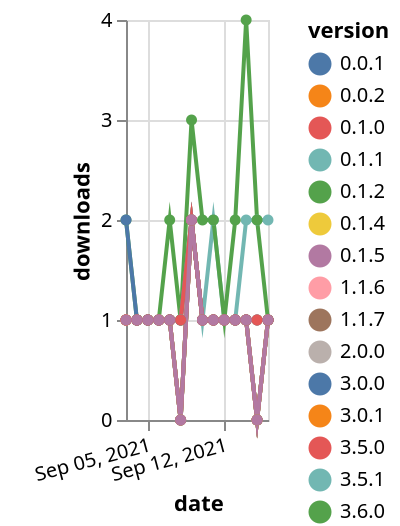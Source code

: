 {"$schema": "https://vega.github.io/schema/vega-lite/v5.json", "description": "A simple bar chart with embedded data.", "data": {"values": [{"date": "2021-09-03", "total": 225, "delta": 1, "version": "1.1.6"}, {"date": "2021-09-04", "total": 226, "delta": 1, "version": "1.1.6"}, {"date": "2021-09-05", "total": 227, "delta": 1, "version": "1.1.6"}, {"date": "2021-09-06", "total": 228, "delta": 1, "version": "1.1.6"}, {"date": "2021-09-07", "total": 229, "delta": 1, "version": "1.1.6"}, {"date": "2021-09-08", "total": 229, "delta": 0, "version": "1.1.6"}, {"date": "2021-09-09", "total": 231, "delta": 2, "version": "1.1.6"}, {"date": "2021-09-10", "total": 232, "delta": 1, "version": "1.1.6"}, {"date": "2021-09-11", "total": 233, "delta": 1, "version": "1.1.6"}, {"date": "2021-09-12", "total": 234, "delta": 1, "version": "1.1.6"}, {"date": "2021-09-13", "total": 235, "delta": 1, "version": "1.1.6"}, {"date": "2021-09-14", "total": 236, "delta": 1, "version": "1.1.6"}, {"date": "2021-09-15", "total": 236, "delta": 0, "version": "1.1.6"}, {"date": "2021-09-16", "total": 237, "delta": 1, "version": "1.1.6"}, {"date": "2021-09-03", "total": 218, "delta": 1, "version": "3.5.1"}, {"date": "2021-09-04", "total": 219, "delta": 1, "version": "3.5.1"}, {"date": "2021-09-05", "total": 220, "delta": 1, "version": "3.5.1"}, {"date": "2021-09-06", "total": 221, "delta": 1, "version": "3.5.1"}, {"date": "2021-09-07", "total": 222, "delta": 1, "version": "3.5.1"}, {"date": "2021-09-08", "total": 223, "delta": 1, "version": "3.5.1"}, {"date": "2021-09-09", "total": 225, "delta": 2, "version": "3.5.1"}, {"date": "2021-09-10", "total": 226, "delta": 1, "version": "3.5.1"}, {"date": "2021-09-11", "total": 228, "delta": 2, "version": "3.5.1"}, {"date": "2021-09-12", "total": 229, "delta": 1, "version": "3.5.1"}, {"date": "2021-09-13", "total": 230, "delta": 1, "version": "3.5.1"}, {"date": "2021-09-14", "total": 232, "delta": 2, "version": "3.5.1"}, {"date": "2021-09-15", "total": 234, "delta": 2, "version": "3.5.1"}, {"date": "2021-09-16", "total": 236, "delta": 2, "version": "3.5.1"}, {"date": "2021-09-03", "total": 253, "delta": 1, "version": "0.1.2"}, {"date": "2021-09-04", "total": 254, "delta": 1, "version": "0.1.2"}, {"date": "2021-09-05", "total": 255, "delta": 1, "version": "0.1.2"}, {"date": "2021-09-06", "total": 256, "delta": 1, "version": "0.1.2"}, {"date": "2021-09-07", "total": 257, "delta": 1, "version": "0.1.2"}, {"date": "2021-09-08", "total": 257, "delta": 0, "version": "0.1.2"}, {"date": "2021-09-09", "total": 259, "delta": 2, "version": "0.1.2"}, {"date": "2021-09-10", "total": 260, "delta": 1, "version": "0.1.2"}, {"date": "2021-09-11", "total": 261, "delta": 1, "version": "0.1.2"}, {"date": "2021-09-12", "total": 262, "delta": 1, "version": "0.1.2"}, {"date": "2021-09-13", "total": 263, "delta": 1, "version": "0.1.2"}, {"date": "2021-09-14", "total": 264, "delta": 1, "version": "0.1.2"}, {"date": "2021-09-15", "total": 264, "delta": 0, "version": "0.1.2"}, {"date": "2021-09-16", "total": 265, "delta": 1, "version": "0.1.2"}, {"date": "2021-09-03", "total": 230, "delta": 1, "version": "0.0.2"}, {"date": "2021-09-04", "total": 231, "delta": 1, "version": "0.0.2"}, {"date": "2021-09-05", "total": 232, "delta": 1, "version": "0.0.2"}, {"date": "2021-09-06", "total": 233, "delta": 1, "version": "0.0.2"}, {"date": "2021-09-07", "total": 234, "delta": 1, "version": "0.0.2"}, {"date": "2021-09-08", "total": 234, "delta": 0, "version": "0.0.2"}, {"date": "2021-09-09", "total": 236, "delta": 2, "version": "0.0.2"}, {"date": "2021-09-10", "total": 237, "delta": 1, "version": "0.0.2"}, {"date": "2021-09-11", "total": 238, "delta": 1, "version": "0.0.2"}, {"date": "2021-09-12", "total": 239, "delta": 1, "version": "0.0.2"}, {"date": "2021-09-13", "total": 240, "delta": 1, "version": "0.0.2"}, {"date": "2021-09-14", "total": 241, "delta": 1, "version": "0.0.2"}, {"date": "2021-09-15", "total": 241, "delta": 0, "version": "0.0.2"}, {"date": "2021-09-16", "total": 242, "delta": 1, "version": "0.0.2"}, {"date": "2021-09-03", "total": 234, "delta": 1, "version": "0.0.1"}, {"date": "2021-09-04", "total": 235, "delta": 1, "version": "0.0.1"}, {"date": "2021-09-05", "total": 236, "delta": 1, "version": "0.0.1"}, {"date": "2021-09-06", "total": 237, "delta": 1, "version": "0.0.1"}, {"date": "2021-09-07", "total": 238, "delta": 1, "version": "0.0.1"}, {"date": "2021-09-08", "total": 238, "delta": 0, "version": "0.0.1"}, {"date": "2021-09-09", "total": 240, "delta": 2, "version": "0.0.1"}, {"date": "2021-09-10", "total": 241, "delta": 1, "version": "0.0.1"}, {"date": "2021-09-11", "total": 242, "delta": 1, "version": "0.0.1"}, {"date": "2021-09-12", "total": 243, "delta": 1, "version": "0.0.1"}, {"date": "2021-09-13", "total": 244, "delta": 1, "version": "0.0.1"}, {"date": "2021-09-14", "total": 245, "delta": 1, "version": "0.0.1"}, {"date": "2021-09-15", "total": 245, "delta": 0, "version": "0.0.1"}, {"date": "2021-09-16", "total": 246, "delta": 1, "version": "0.0.1"}, {"date": "2021-09-03", "total": 221, "delta": 1, "version": "0.1.4"}, {"date": "2021-09-04", "total": 222, "delta": 1, "version": "0.1.4"}, {"date": "2021-09-05", "total": 223, "delta": 1, "version": "0.1.4"}, {"date": "2021-09-06", "total": 224, "delta": 1, "version": "0.1.4"}, {"date": "2021-09-07", "total": 225, "delta": 1, "version": "0.1.4"}, {"date": "2021-09-08", "total": 225, "delta": 0, "version": "0.1.4"}, {"date": "2021-09-09", "total": 227, "delta": 2, "version": "0.1.4"}, {"date": "2021-09-10", "total": 228, "delta": 1, "version": "0.1.4"}, {"date": "2021-09-11", "total": 229, "delta": 1, "version": "0.1.4"}, {"date": "2021-09-12", "total": 230, "delta": 1, "version": "0.1.4"}, {"date": "2021-09-13", "total": 231, "delta": 1, "version": "0.1.4"}, {"date": "2021-09-14", "total": 232, "delta": 1, "version": "0.1.4"}, {"date": "2021-09-15", "total": 232, "delta": 0, "version": "0.1.4"}, {"date": "2021-09-16", "total": 233, "delta": 1, "version": "0.1.4"}, {"date": "2021-09-03", "total": 256, "delta": 1, "version": "1.1.7"}, {"date": "2021-09-04", "total": 257, "delta": 1, "version": "1.1.7"}, {"date": "2021-09-05", "total": 258, "delta": 1, "version": "1.1.7"}, {"date": "2021-09-06", "total": 259, "delta": 1, "version": "1.1.7"}, {"date": "2021-09-07", "total": 260, "delta": 1, "version": "1.1.7"}, {"date": "2021-09-08", "total": 260, "delta": 0, "version": "1.1.7"}, {"date": "2021-09-09", "total": 262, "delta": 2, "version": "1.1.7"}, {"date": "2021-09-10", "total": 263, "delta": 1, "version": "1.1.7"}, {"date": "2021-09-11", "total": 264, "delta": 1, "version": "1.1.7"}, {"date": "2021-09-12", "total": 265, "delta": 1, "version": "1.1.7"}, {"date": "2021-09-13", "total": 266, "delta": 1, "version": "1.1.7"}, {"date": "2021-09-14", "total": 267, "delta": 1, "version": "1.1.7"}, {"date": "2021-09-15", "total": 267, "delta": 0, "version": "1.1.7"}, {"date": "2021-09-16", "total": 268, "delta": 1, "version": "1.1.7"}, {"date": "2021-09-03", "total": 251, "delta": 1, "version": "0.1.1"}, {"date": "2021-09-04", "total": 252, "delta": 1, "version": "0.1.1"}, {"date": "2021-09-05", "total": 253, "delta": 1, "version": "0.1.1"}, {"date": "2021-09-06", "total": 254, "delta": 1, "version": "0.1.1"}, {"date": "2021-09-07", "total": 255, "delta": 1, "version": "0.1.1"}, {"date": "2021-09-08", "total": 255, "delta": 0, "version": "0.1.1"}, {"date": "2021-09-09", "total": 257, "delta": 2, "version": "0.1.1"}, {"date": "2021-09-10", "total": 258, "delta": 1, "version": "0.1.1"}, {"date": "2021-09-11", "total": 259, "delta": 1, "version": "0.1.1"}, {"date": "2021-09-12", "total": 260, "delta": 1, "version": "0.1.1"}, {"date": "2021-09-13", "total": 261, "delta": 1, "version": "0.1.1"}, {"date": "2021-09-14", "total": 262, "delta": 1, "version": "0.1.1"}, {"date": "2021-09-15", "total": 262, "delta": 0, "version": "0.1.1"}, {"date": "2021-09-16", "total": 263, "delta": 1, "version": "0.1.1"}, {"date": "2021-09-03", "total": 140, "delta": 1, "version": "3.0.1"}, {"date": "2021-09-04", "total": 141, "delta": 1, "version": "3.0.1"}, {"date": "2021-09-05", "total": 142, "delta": 1, "version": "3.0.1"}, {"date": "2021-09-06", "total": 143, "delta": 1, "version": "3.0.1"}, {"date": "2021-09-07", "total": 144, "delta": 1, "version": "3.0.1"}, {"date": "2021-09-08", "total": 145, "delta": 1, "version": "3.0.1"}, {"date": "2021-09-09", "total": 147, "delta": 2, "version": "3.0.1"}, {"date": "2021-09-10", "total": 148, "delta": 1, "version": "3.0.1"}, {"date": "2021-09-11", "total": 149, "delta": 1, "version": "3.0.1"}, {"date": "2021-09-12", "total": 150, "delta": 1, "version": "3.0.1"}, {"date": "2021-09-13", "total": 151, "delta": 1, "version": "3.0.1"}, {"date": "2021-09-14", "total": 152, "delta": 1, "version": "3.0.1"}, {"date": "2021-09-15", "total": 153, "delta": 1, "version": "3.0.1"}, {"date": "2021-09-16", "total": 154, "delta": 1, "version": "3.0.1"}, {"date": "2021-09-03", "total": 104, "delta": 2, "version": "3.6.0"}, {"date": "2021-09-04", "total": 105, "delta": 1, "version": "3.6.0"}, {"date": "2021-09-05", "total": 106, "delta": 1, "version": "3.6.0"}, {"date": "2021-09-06", "total": 107, "delta": 1, "version": "3.6.0"}, {"date": "2021-09-07", "total": 109, "delta": 2, "version": "3.6.0"}, {"date": "2021-09-08", "total": 110, "delta": 1, "version": "3.6.0"}, {"date": "2021-09-09", "total": 113, "delta": 3, "version": "3.6.0"}, {"date": "2021-09-10", "total": 115, "delta": 2, "version": "3.6.0"}, {"date": "2021-09-11", "total": 117, "delta": 2, "version": "3.6.0"}, {"date": "2021-09-12", "total": 118, "delta": 1, "version": "3.6.0"}, {"date": "2021-09-13", "total": 120, "delta": 2, "version": "3.6.0"}, {"date": "2021-09-14", "total": 124, "delta": 4, "version": "3.6.0"}, {"date": "2021-09-15", "total": 126, "delta": 2, "version": "3.6.0"}, {"date": "2021-09-16", "total": 127, "delta": 1, "version": "3.6.0"}, {"date": "2021-09-03", "total": 249, "delta": 1, "version": "2.0.0"}, {"date": "2021-09-04", "total": 250, "delta": 1, "version": "2.0.0"}, {"date": "2021-09-05", "total": 251, "delta": 1, "version": "2.0.0"}, {"date": "2021-09-06", "total": 252, "delta": 1, "version": "2.0.0"}, {"date": "2021-09-07", "total": 253, "delta": 1, "version": "2.0.0"}, {"date": "2021-09-08", "total": 254, "delta": 1, "version": "2.0.0"}, {"date": "2021-09-09", "total": 256, "delta": 2, "version": "2.0.0"}, {"date": "2021-09-10", "total": 257, "delta": 1, "version": "2.0.0"}, {"date": "2021-09-11", "total": 258, "delta": 1, "version": "2.0.0"}, {"date": "2021-09-12", "total": 259, "delta": 1, "version": "2.0.0"}, {"date": "2021-09-13", "total": 260, "delta": 1, "version": "2.0.0"}, {"date": "2021-09-14", "total": 261, "delta": 1, "version": "2.0.0"}, {"date": "2021-09-15", "total": 262, "delta": 1, "version": "2.0.0"}, {"date": "2021-09-16", "total": 263, "delta": 1, "version": "2.0.0"}, {"date": "2021-09-03", "total": 241, "delta": 1, "version": "0.1.0"}, {"date": "2021-09-04", "total": 242, "delta": 1, "version": "0.1.0"}, {"date": "2021-09-05", "total": 243, "delta": 1, "version": "0.1.0"}, {"date": "2021-09-06", "total": 244, "delta": 1, "version": "0.1.0"}, {"date": "2021-09-07", "total": 245, "delta": 1, "version": "0.1.0"}, {"date": "2021-09-08", "total": 245, "delta": 0, "version": "0.1.0"}, {"date": "2021-09-09", "total": 247, "delta": 2, "version": "0.1.0"}, {"date": "2021-09-10", "total": 248, "delta": 1, "version": "0.1.0"}, {"date": "2021-09-11", "total": 249, "delta": 1, "version": "0.1.0"}, {"date": "2021-09-12", "total": 250, "delta": 1, "version": "0.1.0"}, {"date": "2021-09-13", "total": 251, "delta": 1, "version": "0.1.0"}, {"date": "2021-09-14", "total": 252, "delta": 1, "version": "0.1.0"}, {"date": "2021-09-15", "total": 252, "delta": 0, "version": "0.1.0"}, {"date": "2021-09-16", "total": 253, "delta": 1, "version": "0.1.0"}, {"date": "2021-09-03", "total": 198, "delta": 2, "version": "3.0.0"}, {"date": "2021-09-04", "total": 199, "delta": 1, "version": "3.0.0"}, {"date": "2021-09-05", "total": 200, "delta": 1, "version": "3.0.0"}, {"date": "2021-09-06", "total": 201, "delta": 1, "version": "3.0.0"}, {"date": "2021-09-07", "total": 202, "delta": 1, "version": "3.0.0"}, {"date": "2021-09-08", "total": 203, "delta": 1, "version": "3.0.0"}, {"date": "2021-09-09", "total": 205, "delta": 2, "version": "3.0.0"}, {"date": "2021-09-10", "total": 206, "delta": 1, "version": "3.0.0"}, {"date": "2021-09-11", "total": 207, "delta": 1, "version": "3.0.0"}, {"date": "2021-09-12", "total": 208, "delta": 1, "version": "3.0.0"}, {"date": "2021-09-13", "total": 209, "delta": 1, "version": "3.0.0"}, {"date": "2021-09-14", "total": 210, "delta": 1, "version": "3.0.0"}, {"date": "2021-09-15", "total": 211, "delta": 1, "version": "3.0.0"}, {"date": "2021-09-16", "total": 212, "delta": 1, "version": "3.0.0"}, {"date": "2021-09-03", "total": 128, "delta": 1, "version": "3.5.0"}, {"date": "2021-09-04", "total": 129, "delta": 1, "version": "3.5.0"}, {"date": "2021-09-05", "total": 130, "delta": 1, "version": "3.5.0"}, {"date": "2021-09-06", "total": 131, "delta": 1, "version": "3.5.0"}, {"date": "2021-09-07", "total": 132, "delta": 1, "version": "3.5.0"}, {"date": "2021-09-08", "total": 133, "delta": 1, "version": "3.5.0"}, {"date": "2021-09-09", "total": 135, "delta": 2, "version": "3.5.0"}, {"date": "2021-09-10", "total": 136, "delta": 1, "version": "3.5.0"}, {"date": "2021-09-11", "total": 137, "delta": 1, "version": "3.5.0"}, {"date": "2021-09-12", "total": 138, "delta": 1, "version": "3.5.0"}, {"date": "2021-09-13", "total": 139, "delta": 1, "version": "3.5.0"}, {"date": "2021-09-14", "total": 140, "delta": 1, "version": "3.5.0"}, {"date": "2021-09-15", "total": 141, "delta": 1, "version": "3.5.0"}, {"date": "2021-09-16", "total": 142, "delta": 1, "version": "3.5.0"}, {"date": "2021-09-03", "total": 399, "delta": 1, "version": "0.1.5"}, {"date": "2021-09-04", "total": 400, "delta": 1, "version": "0.1.5"}, {"date": "2021-09-05", "total": 401, "delta": 1, "version": "0.1.5"}, {"date": "2021-09-06", "total": 402, "delta": 1, "version": "0.1.5"}, {"date": "2021-09-07", "total": 403, "delta": 1, "version": "0.1.5"}, {"date": "2021-09-08", "total": 403, "delta": 0, "version": "0.1.5"}, {"date": "2021-09-09", "total": 405, "delta": 2, "version": "0.1.5"}, {"date": "2021-09-10", "total": 406, "delta": 1, "version": "0.1.5"}, {"date": "2021-09-11", "total": 407, "delta": 1, "version": "0.1.5"}, {"date": "2021-09-12", "total": 408, "delta": 1, "version": "0.1.5"}, {"date": "2021-09-13", "total": 409, "delta": 1, "version": "0.1.5"}, {"date": "2021-09-14", "total": 410, "delta": 1, "version": "0.1.5"}, {"date": "2021-09-15", "total": 410, "delta": 0, "version": "0.1.5"}, {"date": "2021-09-16", "total": 411, "delta": 1, "version": "0.1.5"}]}, "width": "container", "mark": {"type": "line", "point": {"filled": true}}, "encoding": {"x": {"field": "date", "type": "temporal", "timeUnit": "yearmonthdate", "title": "date", "axis": {"labelAngle": -15}}, "y": {"field": "delta", "type": "quantitative", "title": "downloads"}, "color": {"field": "version", "type": "nominal"}, "tooltip": {"field": "delta"}}}